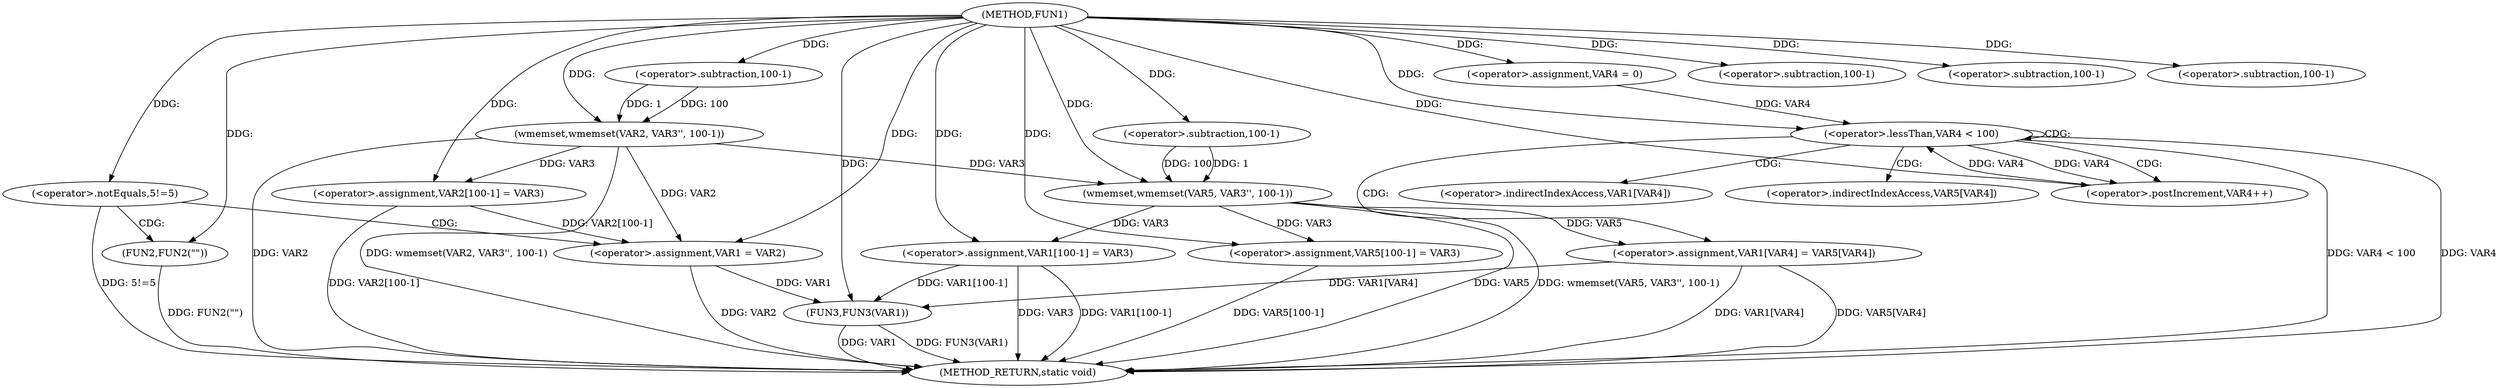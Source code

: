 digraph FUN1 {  
"1000100" [label = "(METHOD,FUN1)" ]
"1000171" [label = "(METHOD_RETURN,static void)" ]
"1000104" [label = "(wmemset,wmemset(VAR2, VAR3'', 100-1))" ]
"1000107" [label = "(<operator>.subtraction,100-1)" ]
"1000110" [label = "(<operator>.assignment,VAR2[100-1] = VAR3)" ]
"1000113" [label = "(<operator>.subtraction,100-1)" ]
"1000118" [label = "(<operator>.notEquals,5!=5)" ]
"1000122" [label = "(FUN2,FUN2(\"\"))" ]
"1000126" [label = "(<operator>.assignment,VAR1 = VAR2)" ]
"1000132" [label = "(wmemset,wmemset(VAR5, VAR3'', 100-1))" ]
"1000135" [label = "(<operator>.subtraction,100-1)" ]
"1000138" [label = "(<operator>.assignment,VAR5[100-1] = VAR3)" ]
"1000141" [label = "(<operator>.subtraction,100-1)" ]
"1000146" [label = "(<operator>.assignment,VAR4 = 0)" ]
"1000149" [label = "(<operator>.lessThan,VAR4 < 100)" ]
"1000152" [label = "(<operator>.postIncrement,VAR4++)" ]
"1000155" [label = "(<operator>.assignment,VAR1[VAR4] = VAR5[VAR4])" ]
"1000162" [label = "(<operator>.assignment,VAR1[100-1] = VAR3)" ]
"1000165" [label = "(<operator>.subtraction,100-1)" ]
"1000169" [label = "(FUN3,FUN3(VAR1))" ]
"1000156" [label = "(<operator>.indirectIndexAccess,VAR1[VAR4])" ]
"1000159" [label = "(<operator>.indirectIndexAccess,VAR5[VAR4])" ]
  "1000155" -> "1000171"  [ label = "DDG: VAR5[VAR4]"] 
  "1000169" -> "1000171"  [ label = "DDG: FUN3(VAR1)"] 
  "1000104" -> "1000171"  [ label = "DDG: wmemset(VAR2, VAR3'', 100-1)"] 
  "1000104" -> "1000171"  [ label = "DDG: VAR2"] 
  "1000149" -> "1000171"  [ label = "DDG: VAR4 < 100"] 
  "1000118" -> "1000171"  [ label = "DDG: 5!=5"] 
  "1000132" -> "1000171"  [ label = "DDG: VAR5"] 
  "1000122" -> "1000171"  [ label = "DDG: FUN2(\"\")"] 
  "1000110" -> "1000171"  [ label = "DDG: VAR2[100-1]"] 
  "1000162" -> "1000171"  [ label = "DDG: VAR3"] 
  "1000132" -> "1000171"  [ label = "DDG: wmemset(VAR5, VAR3'', 100-1)"] 
  "1000138" -> "1000171"  [ label = "DDG: VAR5[100-1]"] 
  "1000169" -> "1000171"  [ label = "DDG: VAR1"] 
  "1000149" -> "1000171"  [ label = "DDG: VAR4"] 
  "1000126" -> "1000171"  [ label = "DDG: VAR2"] 
  "1000155" -> "1000171"  [ label = "DDG: VAR1[VAR4]"] 
  "1000162" -> "1000171"  [ label = "DDG: VAR1[100-1]"] 
  "1000100" -> "1000104"  [ label = "DDG: "] 
  "1000107" -> "1000104"  [ label = "DDG: 100"] 
  "1000107" -> "1000104"  [ label = "DDG: 1"] 
  "1000100" -> "1000107"  [ label = "DDG: "] 
  "1000104" -> "1000110"  [ label = "DDG: VAR3"] 
  "1000100" -> "1000110"  [ label = "DDG: "] 
  "1000100" -> "1000113"  [ label = "DDG: "] 
  "1000100" -> "1000118"  [ label = "DDG: "] 
  "1000100" -> "1000122"  [ label = "DDG: "] 
  "1000104" -> "1000126"  [ label = "DDG: VAR2"] 
  "1000110" -> "1000126"  [ label = "DDG: VAR2[100-1]"] 
  "1000100" -> "1000126"  [ label = "DDG: "] 
  "1000100" -> "1000132"  [ label = "DDG: "] 
  "1000104" -> "1000132"  [ label = "DDG: VAR3"] 
  "1000135" -> "1000132"  [ label = "DDG: 100"] 
  "1000135" -> "1000132"  [ label = "DDG: 1"] 
  "1000100" -> "1000135"  [ label = "DDG: "] 
  "1000132" -> "1000138"  [ label = "DDG: VAR3"] 
  "1000100" -> "1000138"  [ label = "DDG: "] 
  "1000100" -> "1000141"  [ label = "DDG: "] 
  "1000100" -> "1000146"  [ label = "DDG: "] 
  "1000152" -> "1000149"  [ label = "DDG: VAR4"] 
  "1000146" -> "1000149"  [ label = "DDG: VAR4"] 
  "1000100" -> "1000149"  [ label = "DDG: "] 
  "1000149" -> "1000152"  [ label = "DDG: VAR4"] 
  "1000100" -> "1000152"  [ label = "DDG: "] 
  "1000132" -> "1000155"  [ label = "DDG: VAR5"] 
  "1000100" -> "1000162"  [ label = "DDG: "] 
  "1000132" -> "1000162"  [ label = "DDG: VAR3"] 
  "1000100" -> "1000165"  [ label = "DDG: "] 
  "1000126" -> "1000169"  [ label = "DDG: VAR1"] 
  "1000155" -> "1000169"  [ label = "DDG: VAR1[VAR4]"] 
  "1000162" -> "1000169"  [ label = "DDG: VAR1[100-1]"] 
  "1000100" -> "1000169"  [ label = "DDG: "] 
  "1000118" -> "1000122"  [ label = "CDG: "] 
  "1000118" -> "1000126"  [ label = "CDG: "] 
  "1000149" -> "1000155"  [ label = "CDG: "] 
  "1000149" -> "1000156"  [ label = "CDG: "] 
  "1000149" -> "1000152"  [ label = "CDG: "] 
  "1000149" -> "1000159"  [ label = "CDG: "] 
  "1000149" -> "1000149"  [ label = "CDG: "] 
}
